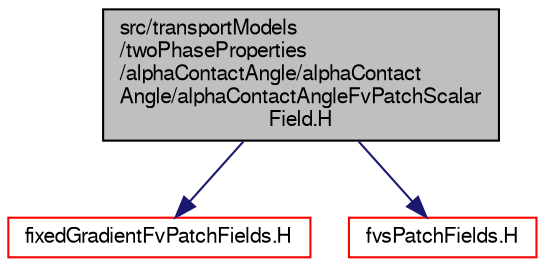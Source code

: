 digraph "src/transportModels/twoPhaseProperties/alphaContactAngle/alphaContactAngle/alphaContactAngleFvPatchScalarField.H"
{
  bgcolor="transparent";
  edge [fontname="FreeSans",fontsize="10",labelfontname="FreeSans",labelfontsize="10"];
  node [fontname="FreeSans",fontsize="10",shape=record];
  Node1 [label="src/transportModels\l/twoPhaseProperties\l/alphaContactAngle/alphaContact\lAngle/alphaContactAngleFvPatchScalar\lField.H",height=0.2,width=0.4,color="black", fillcolor="grey75", style="filled" fontcolor="black"];
  Node1 -> Node2 [color="midnightblue",fontsize="10",style="solid",fontname="FreeSans"];
  Node2 [label="fixedGradientFvPatchFields.H",height=0.2,width=0.4,color="red",URL="$a04751.html"];
  Node1 -> Node3 [color="midnightblue",fontsize="10",style="solid",fontname="FreeSans"];
  Node3 [label="fvsPatchFields.H",height=0.2,width=0.4,color="red",URL="$a05168.html"];
}
